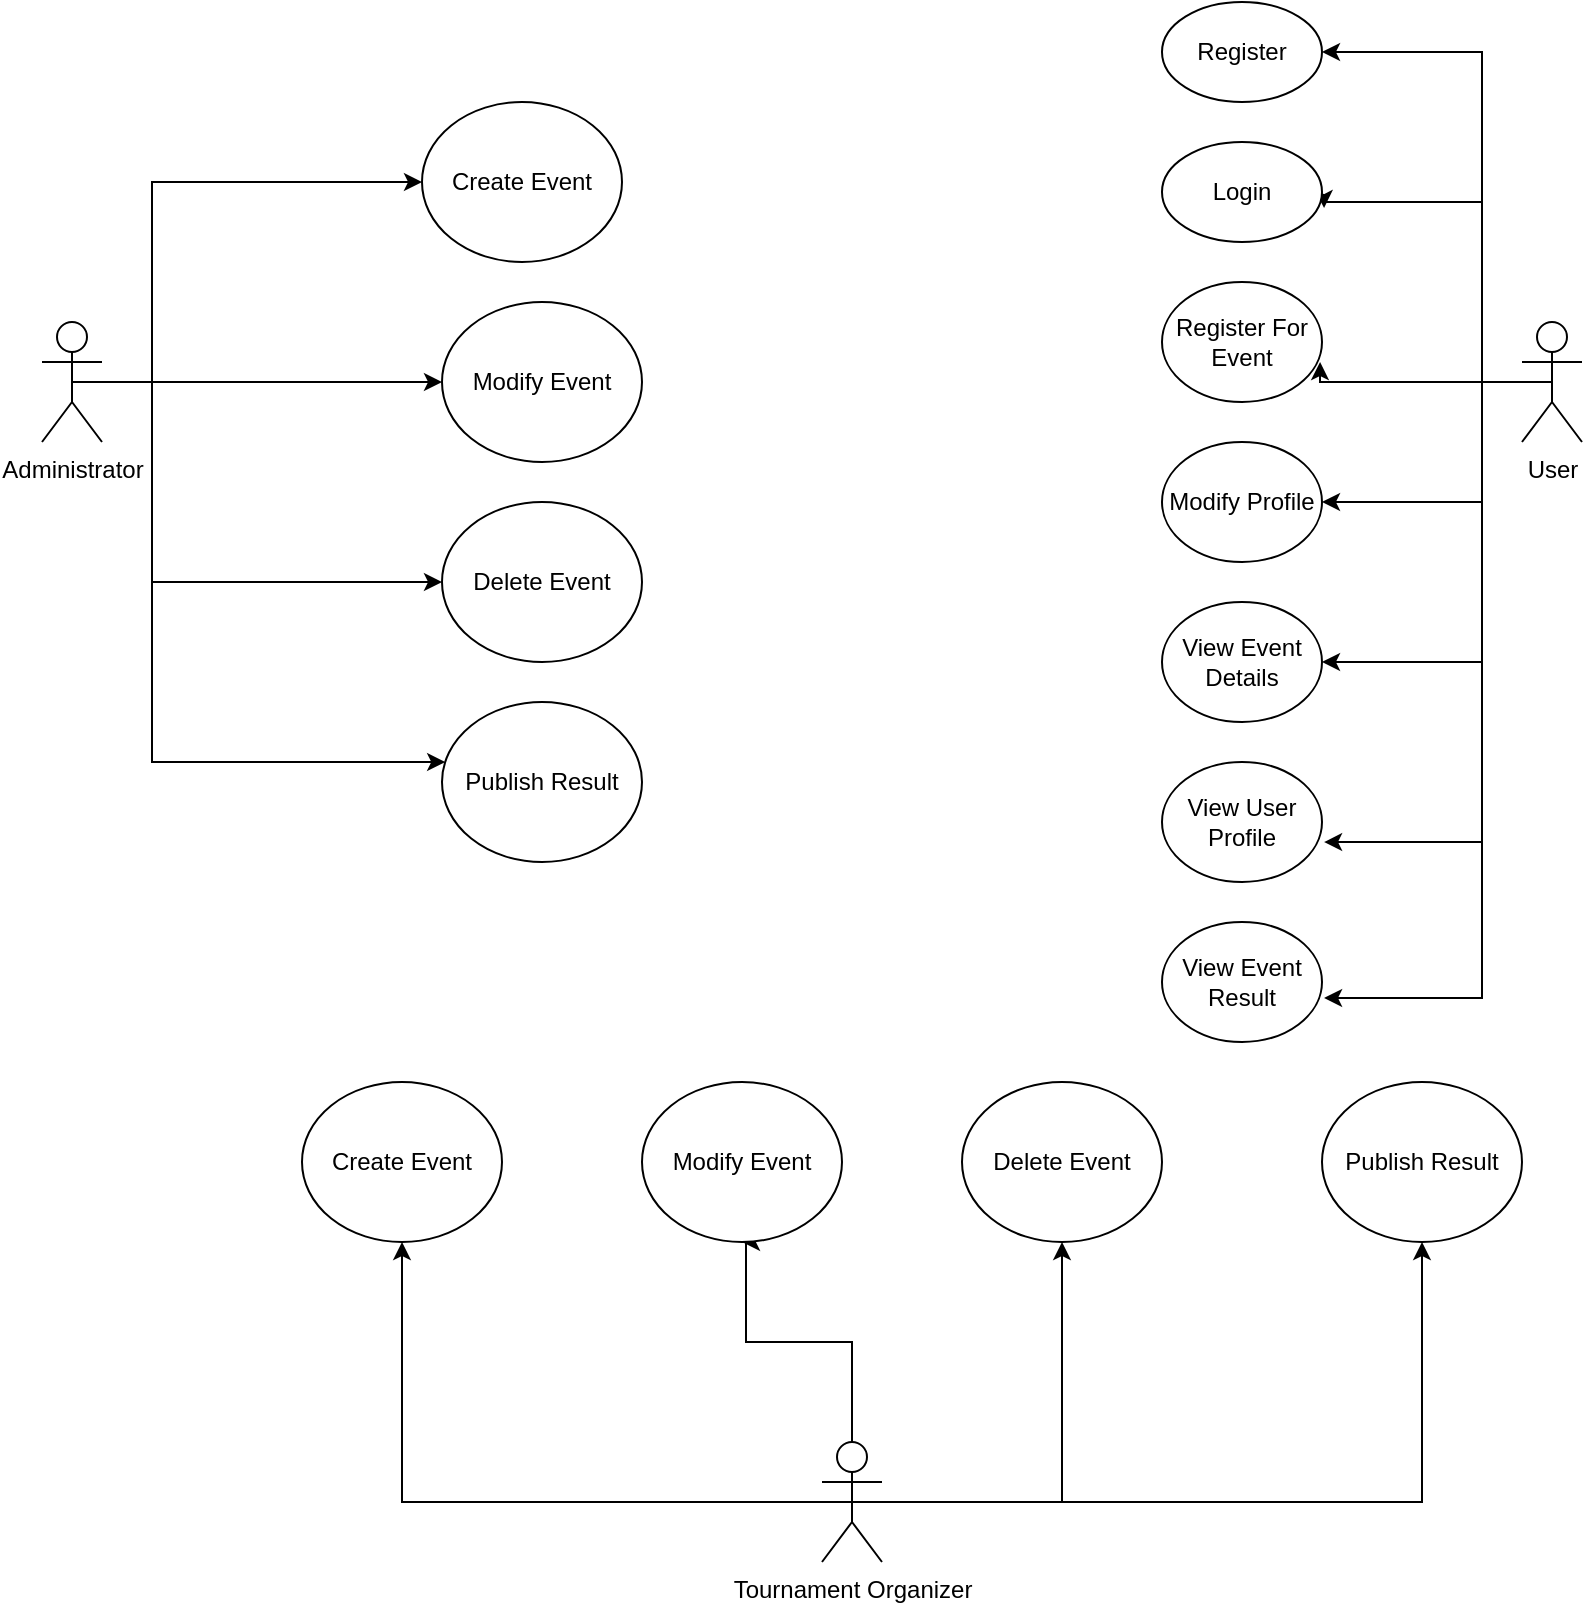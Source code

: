 <mxfile version="20.8.16" type="device"><diagram name="Page-1" id="G3jDMwxoet7QtBtH_Mws"><mxGraphModel dx="1948" dy="828" grid="1" gridSize="10" guides="1" tooltips="1" connect="1" arrows="1" fold="1" page="1" pageScale="1" pageWidth="850" pageHeight="1100" math="0" shadow="0"><root><mxCell id="0"/><mxCell id="1" parent="0"/><mxCell id="h4TDUslf_PowBM32aWI5-11" style="edgeStyle=orthogonalEdgeStyle;rounded=0;orthogonalLoop=1;jettySize=auto;html=1;exitX=0.5;exitY=0.5;exitDx=0;exitDy=0;exitPerimeter=0;" edge="1" parent="1" source="h4TDUslf_PowBM32aWI5-1" target="h4TDUslf_PowBM32aWI5-4"><mxGeometry relative="1" as="geometry"><Array as="points"><mxPoint x="55" y="110"/></Array></mxGeometry></mxCell><mxCell id="h4TDUslf_PowBM32aWI5-12" style="edgeStyle=orthogonalEdgeStyle;rounded=0;orthogonalLoop=1;jettySize=auto;html=1;exitX=0.5;exitY=0.5;exitDx=0;exitDy=0;exitPerimeter=0;" edge="1" parent="1" source="h4TDUslf_PowBM32aWI5-1" target="h4TDUslf_PowBM32aWI5-5"><mxGeometry relative="1" as="geometry"/></mxCell><mxCell id="h4TDUslf_PowBM32aWI5-13" style="edgeStyle=orthogonalEdgeStyle;rounded=0;orthogonalLoop=1;jettySize=auto;html=1;exitX=0.5;exitY=0.5;exitDx=0;exitDy=0;exitPerimeter=0;" edge="1" parent="1" source="h4TDUslf_PowBM32aWI5-1" target="h4TDUslf_PowBM32aWI5-6"><mxGeometry relative="1" as="geometry"><Array as="points"><mxPoint x="55" y="310"/></Array></mxGeometry></mxCell><mxCell id="h4TDUslf_PowBM32aWI5-14" style="edgeStyle=orthogonalEdgeStyle;rounded=0;orthogonalLoop=1;jettySize=auto;html=1;exitX=0.5;exitY=0.5;exitDx=0;exitDy=0;exitPerimeter=0;" edge="1" parent="1" source="h4TDUslf_PowBM32aWI5-1" target="h4TDUslf_PowBM32aWI5-7"><mxGeometry relative="1" as="geometry"><Array as="points"><mxPoint x="55" y="400"/></Array></mxGeometry></mxCell><mxCell id="h4TDUslf_PowBM32aWI5-1" value="Administrator" style="shape=umlActor;verticalLabelPosition=bottom;verticalAlign=top;html=1;outlineConnect=0;" vertex="1" parent="1"><mxGeometry y="180" width="30" height="60" as="geometry"/></mxCell><mxCell id="h4TDUslf_PowBM32aWI5-20" style="edgeStyle=orthogonalEdgeStyle;rounded=0;orthogonalLoop=1;jettySize=auto;html=1;exitX=0.5;exitY=0.5;exitDx=0;exitDy=0;exitPerimeter=0;" edge="1" parent="1" source="h4TDUslf_PowBM32aWI5-2" target="h4TDUslf_PowBM32aWI5-16"><mxGeometry relative="1" as="geometry"/></mxCell><mxCell id="h4TDUslf_PowBM32aWI5-21" style="edgeStyle=orthogonalEdgeStyle;rounded=0;orthogonalLoop=1;jettySize=auto;html=1;exitX=0.5;exitY=0.5;exitDx=0;exitDy=0;exitPerimeter=0;entryX=0.5;entryY=1;entryDx=0;entryDy=0;" edge="1" parent="1" source="h4TDUslf_PowBM32aWI5-2" target="h4TDUslf_PowBM32aWI5-17"><mxGeometry relative="1" as="geometry"><mxPoint x="352" y="650" as="targetPoint"/><Array as="points"><mxPoint x="405" y="690"/><mxPoint x="352" y="690"/><mxPoint x="352" y="640"/></Array></mxGeometry></mxCell><mxCell id="h4TDUslf_PowBM32aWI5-22" style="edgeStyle=orthogonalEdgeStyle;rounded=0;orthogonalLoop=1;jettySize=auto;html=1;exitX=0.5;exitY=0.5;exitDx=0;exitDy=0;exitPerimeter=0;" edge="1" parent="1" source="h4TDUslf_PowBM32aWI5-2" target="h4TDUslf_PowBM32aWI5-18"><mxGeometry relative="1" as="geometry"/></mxCell><mxCell id="h4TDUslf_PowBM32aWI5-23" style="edgeStyle=orthogonalEdgeStyle;rounded=0;orthogonalLoop=1;jettySize=auto;html=1;exitX=0.5;exitY=0.5;exitDx=0;exitDy=0;exitPerimeter=0;entryX=0.5;entryY=1;entryDx=0;entryDy=0;" edge="1" parent="1" source="h4TDUslf_PowBM32aWI5-2" target="h4TDUslf_PowBM32aWI5-19"><mxGeometry relative="1" as="geometry"/></mxCell><mxCell id="h4TDUslf_PowBM32aWI5-2" value="Tournament Organizer" style="shape=umlActor;verticalLabelPosition=bottom;verticalAlign=top;html=1;outlineConnect=0;" vertex="1" parent="1"><mxGeometry x="390" y="740" width="30" height="60" as="geometry"/></mxCell><mxCell id="h4TDUslf_PowBM32aWI5-34" style="edgeStyle=orthogonalEdgeStyle;rounded=0;orthogonalLoop=1;jettySize=auto;html=1;exitX=0.5;exitY=0.5;exitDx=0;exitDy=0;exitPerimeter=0;entryX=1;entryY=0.5;entryDx=0;entryDy=0;" edge="1" parent="1" source="h4TDUslf_PowBM32aWI5-3" target="h4TDUslf_PowBM32aWI5-26"><mxGeometry relative="1" as="geometry"><Array as="points"><mxPoint x="720" y="210"/><mxPoint x="720" y="45"/></Array></mxGeometry></mxCell><mxCell id="h4TDUslf_PowBM32aWI5-35" style="edgeStyle=orthogonalEdgeStyle;rounded=0;orthogonalLoop=1;jettySize=auto;html=1;exitX=0.5;exitY=0.5;exitDx=0;exitDy=0;exitPerimeter=0;entryX=1.013;entryY=0.66;entryDx=0;entryDy=0;entryPerimeter=0;" edge="1" parent="1" source="h4TDUslf_PowBM32aWI5-3" target="h4TDUslf_PowBM32aWI5-27"><mxGeometry relative="1" as="geometry"><Array as="points"><mxPoint x="720" y="210"/><mxPoint x="720" y="120"/><mxPoint x="641" y="120"/></Array></mxGeometry></mxCell><mxCell id="h4TDUslf_PowBM32aWI5-36" style="edgeStyle=orthogonalEdgeStyle;rounded=0;orthogonalLoop=1;jettySize=auto;html=1;exitX=0.5;exitY=0.5;exitDx=0;exitDy=0;exitPerimeter=0;entryX=0.988;entryY=0.667;entryDx=0;entryDy=0;entryPerimeter=0;" edge="1" parent="1" source="h4TDUslf_PowBM32aWI5-3" target="h4TDUslf_PowBM32aWI5-28"><mxGeometry relative="1" as="geometry"><Array as="points"><mxPoint x="639" y="210"/></Array></mxGeometry></mxCell><mxCell id="h4TDUslf_PowBM32aWI5-39" style="edgeStyle=orthogonalEdgeStyle;rounded=0;orthogonalLoop=1;jettySize=auto;html=1;exitX=0.5;exitY=0.5;exitDx=0;exitDy=0;exitPerimeter=0;entryX=1;entryY=0.5;entryDx=0;entryDy=0;" edge="1" parent="1" source="h4TDUslf_PowBM32aWI5-3" target="h4TDUslf_PowBM32aWI5-30"><mxGeometry relative="1" as="geometry"><Array as="points"><mxPoint x="720" y="210"/><mxPoint x="720" y="270"/></Array></mxGeometry></mxCell><mxCell id="h4TDUslf_PowBM32aWI5-40" style="edgeStyle=orthogonalEdgeStyle;rounded=0;orthogonalLoop=1;jettySize=auto;html=1;exitX=0.5;exitY=0.5;exitDx=0;exitDy=0;exitPerimeter=0;entryX=1;entryY=0.5;entryDx=0;entryDy=0;" edge="1" parent="1" source="h4TDUslf_PowBM32aWI5-3" target="h4TDUslf_PowBM32aWI5-31"><mxGeometry relative="1" as="geometry"><Array as="points"><mxPoint x="720" y="210"/><mxPoint x="720" y="350"/></Array></mxGeometry></mxCell><mxCell id="h4TDUslf_PowBM32aWI5-41" style="edgeStyle=orthogonalEdgeStyle;rounded=0;orthogonalLoop=1;jettySize=auto;html=1;exitX=0.5;exitY=0.5;exitDx=0;exitDy=0;exitPerimeter=0;entryX=1.013;entryY=0.667;entryDx=0;entryDy=0;entryPerimeter=0;" edge="1" parent="1" source="h4TDUslf_PowBM32aWI5-3" target="h4TDUslf_PowBM32aWI5-32"><mxGeometry relative="1" as="geometry"><Array as="points"><mxPoint x="720" y="210"/><mxPoint x="720" y="440"/></Array></mxGeometry></mxCell><mxCell id="h4TDUslf_PowBM32aWI5-42" style="edgeStyle=orthogonalEdgeStyle;rounded=0;orthogonalLoop=1;jettySize=auto;html=1;exitX=0.5;exitY=0.5;exitDx=0;exitDy=0;exitPerimeter=0;entryX=1.013;entryY=0.633;entryDx=0;entryDy=0;entryPerimeter=0;" edge="1" parent="1" source="h4TDUslf_PowBM32aWI5-3" target="h4TDUslf_PowBM32aWI5-33"><mxGeometry relative="1" as="geometry"><Array as="points"><mxPoint x="720" y="210"/><mxPoint x="720" y="518"/></Array></mxGeometry></mxCell><mxCell id="h4TDUslf_PowBM32aWI5-3" value="User" style="shape=umlActor;verticalLabelPosition=bottom;verticalAlign=top;html=1;outlineConnect=0;" vertex="1" parent="1"><mxGeometry x="740" y="180" width="30" height="60" as="geometry"/></mxCell><mxCell id="h4TDUslf_PowBM32aWI5-4" value="Create Event" style="ellipse;whiteSpace=wrap;html=1;" vertex="1" parent="1"><mxGeometry x="190" y="70" width="100" height="80" as="geometry"/></mxCell><mxCell id="h4TDUslf_PowBM32aWI5-5" value="Modify Event" style="ellipse;whiteSpace=wrap;html=1;" vertex="1" parent="1"><mxGeometry x="200" y="170" width="100" height="80" as="geometry"/></mxCell><mxCell id="h4TDUslf_PowBM32aWI5-6" value="Delete Event" style="ellipse;whiteSpace=wrap;html=1;" vertex="1" parent="1"><mxGeometry x="200" y="270" width="100" height="80" as="geometry"/></mxCell><mxCell id="h4TDUslf_PowBM32aWI5-7" value="Publish Result" style="ellipse;whiteSpace=wrap;html=1;" vertex="1" parent="1"><mxGeometry x="200" y="370" width="100" height="80" as="geometry"/></mxCell><mxCell id="h4TDUslf_PowBM32aWI5-16" value="Create Event" style="ellipse;whiteSpace=wrap;html=1;" vertex="1" parent="1"><mxGeometry x="130" y="560" width="100" height="80" as="geometry"/></mxCell><mxCell id="h4TDUslf_PowBM32aWI5-17" value="Modify Event" style="ellipse;whiteSpace=wrap;html=1;" vertex="1" parent="1"><mxGeometry x="300" y="560" width="100" height="80" as="geometry"/></mxCell><mxCell id="h4TDUslf_PowBM32aWI5-18" value="Delete Event" style="ellipse;whiteSpace=wrap;html=1;" vertex="1" parent="1"><mxGeometry x="460" y="560" width="100" height="80" as="geometry"/></mxCell><mxCell id="h4TDUslf_PowBM32aWI5-19" value="Publish Result" style="ellipse;whiteSpace=wrap;html=1;" vertex="1" parent="1"><mxGeometry x="640" y="560" width="100" height="80" as="geometry"/></mxCell><mxCell id="h4TDUslf_PowBM32aWI5-26" value="Register" style="ellipse;whiteSpace=wrap;html=1;" vertex="1" parent="1"><mxGeometry x="560" y="20" width="80" height="50" as="geometry"/></mxCell><mxCell id="h4TDUslf_PowBM32aWI5-27" value="Login" style="ellipse;whiteSpace=wrap;html=1;" vertex="1" parent="1"><mxGeometry x="560" y="90" width="80" height="50" as="geometry"/></mxCell><mxCell id="h4TDUslf_PowBM32aWI5-28" value="Register For Event" style="ellipse;whiteSpace=wrap;html=1;" vertex="1" parent="1"><mxGeometry x="560" y="160" width="80" height="60" as="geometry"/></mxCell><mxCell id="h4TDUslf_PowBM32aWI5-30" value="Modify Profile" style="ellipse;whiteSpace=wrap;html=1;" vertex="1" parent="1"><mxGeometry x="560" y="240" width="80" height="60" as="geometry"/></mxCell><mxCell id="h4TDUslf_PowBM32aWI5-31" value="View Event Details" style="ellipse;whiteSpace=wrap;html=1;" vertex="1" parent="1"><mxGeometry x="560" y="320" width="80" height="60" as="geometry"/></mxCell><mxCell id="h4TDUslf_PowBM32aWI5-32" value="View User Profile" style="ellipse;whiteSpace=wrap;html=1;" vertex="1" parent="1"><mxGeometry x="560" y="400" width="80" height="60" as="geometry"/></mxCell><mxCell id="h4TDUslf_PowBM32aWI5-33" value="View Event Result" style="ellipse;whiteSpace=wrap;html=1;" vertex="1" parent="1"><mxGeometry x="560" y="480" width="80" height="60" as="geometry"/></mxCell></root></mxGraphModel></diagram></mxfile>